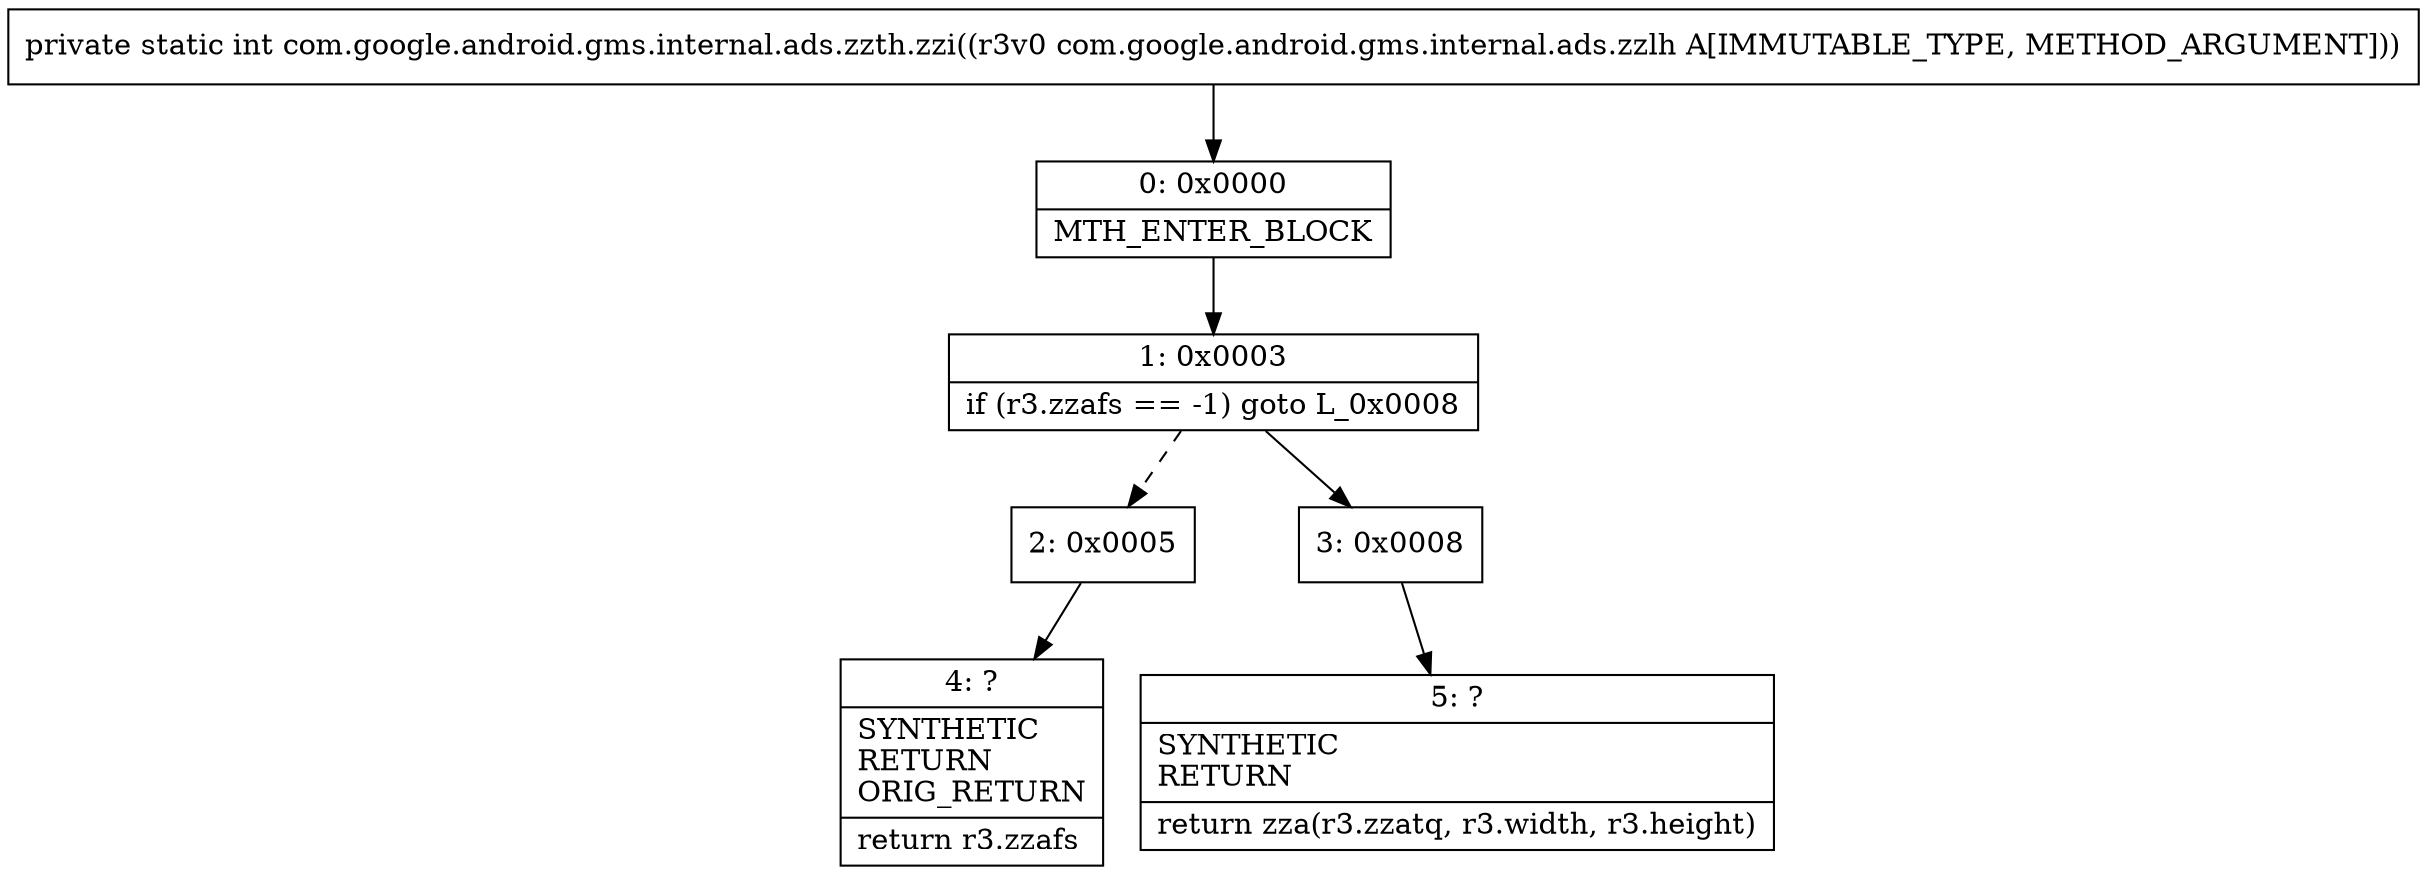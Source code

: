 digraph "CFG forcom.google.android.gms.internal.ads.zzth.zzi(Lcom\/google\/android\/gms\/internal\/ads\/zzlh;)I" {
Node_0 [shape=record,label="{0\:\ 0x0000|MTH_ENTER_BLOCK\l}"];
Node_1 [shape=record,label="{1\:\ 0x0003|if (r3.zzafs == \-1) goto L_0x0008\l}"];
Node_2 [shape=record,label="{2\:\ 0x0005}"];
Node_3 [shape=record,label="{3\:\ 0x0008}"];
Node_4 [shape=record,label="{4\:\ ?|SYNTHETIC\lRETURN\lORIG_RETURN\l|return r3.zzafs\l}"];
Node_5 [shape=record,label="{5\:\ ?|SYNTHETIC\lRETURN\l|return zza(r3.zzatq, r3.width, r3.height)\l}"];
MethodNode[shape=record,label="{private static int com.google.android.gms.internal.ads.zzth.zzi((r3v0 com.google.android.gms.internal.ads.zzlh A[IMMUTABLE_TYPE, METHOD_ARGUMENT])) }"];
MethodNode -> Node_0;
Node_0 -> Node_1;
Node_1 -> Node_2[style=dashed];
Node_1 -> Node_3;
Node_2 -> Node_4;
Node_3 -> Node_5;
}

